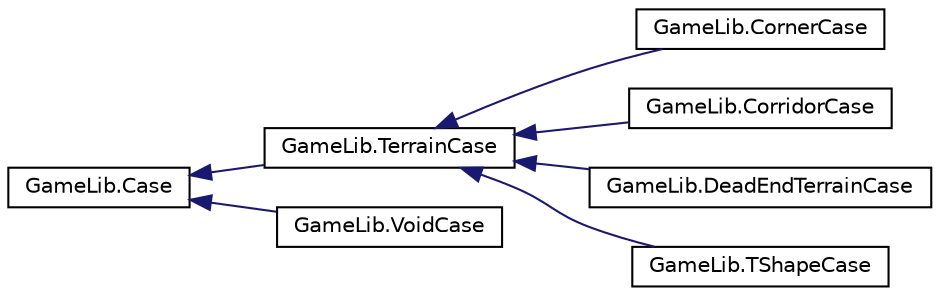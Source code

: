 digraph "Graphical Class Hierarchy"
{
 // LATEX_PDF_SIZE
  edge [fontname="Helvetica",fontsize="10",labelfontname="Helvetica",labelfontsize="10"];
  node [fontname="Helvetica",fontsize="10",shape=record];
  rankdir="LR";
  Node0 [label="GameLib.Case",height=0.2,width=0.4,color="black", fillcolor="white", style="filled",URL="$class_game_lib_1_1_case.html",tooltip=" "];
  Node0 -> Node1 [dir="back",color="midnightblue",fontsize="10",style="solid",fontname="Helvetica"];
  Node1 [label="GameLib.TerrainCase",height=0.2,width=0.4,color="black", fillcolor="white", style="filled",URL="$class_game_lib_1_1_terrain_case.html",tooltip=" "];
  Node1 -> Node2 [dir="back",color="midnightblue",fontsize="10",style="solid",fontname="Helvetica"];
  Node2 [label="GameLib.CornerCase",height=0.2,width=0.4,color="black", fillcolor="white", style="filled",URL="$class_game_lib_1_1_corner_case.html",tooltip=" "];
  Node1 -> Node3 [dir="back",color="midnightblue",fontsize="10",style="solid",fontname="Helvetica"];
  Node3 [label="GameLib.CorridorCase",height=0.2,width=0.4,color="black", fillcolor="white", style="filled",URL="$class_game_lib_1_1_corridor_case.html",tooltip=" "];
  Node1 -> Node4 [dir="back",color="midnightblue",fontsize="10",style="solid",fontname="Helvetica"];
  Node4 [label="GameLib.DeadEndTerrainCase",height=0.2,width=0.4,color="black", fillcolor="white", style="filled",URL="$class_game_lib_1_1_dead_end_terrain_case.html",tooltip=" "];
  Node1 -> Node5 [dir="back",color="midnightblue",fontsize="10",style="solid",fontname="Helvetica"];
  Node5 [label="GameLib.TShapeCase",height=0.2,width=0.4,color="black", fillcolor="white", style="filled",URL="$class_game_lib_1_1_t_shape_case.html",tooltip=" "];
  Node0 -> Node6 [dir="back",color="midnightblue",fontsize="10",style="solid",fontname="Helvetica"];
  Node6 [label="GameLib.VoidCase",height=0.2,width=0.4,color="black", fillcolor="white", style="filled",URL="$class_game_lib_1_1_void_case.html",tooltip=" "];
}
